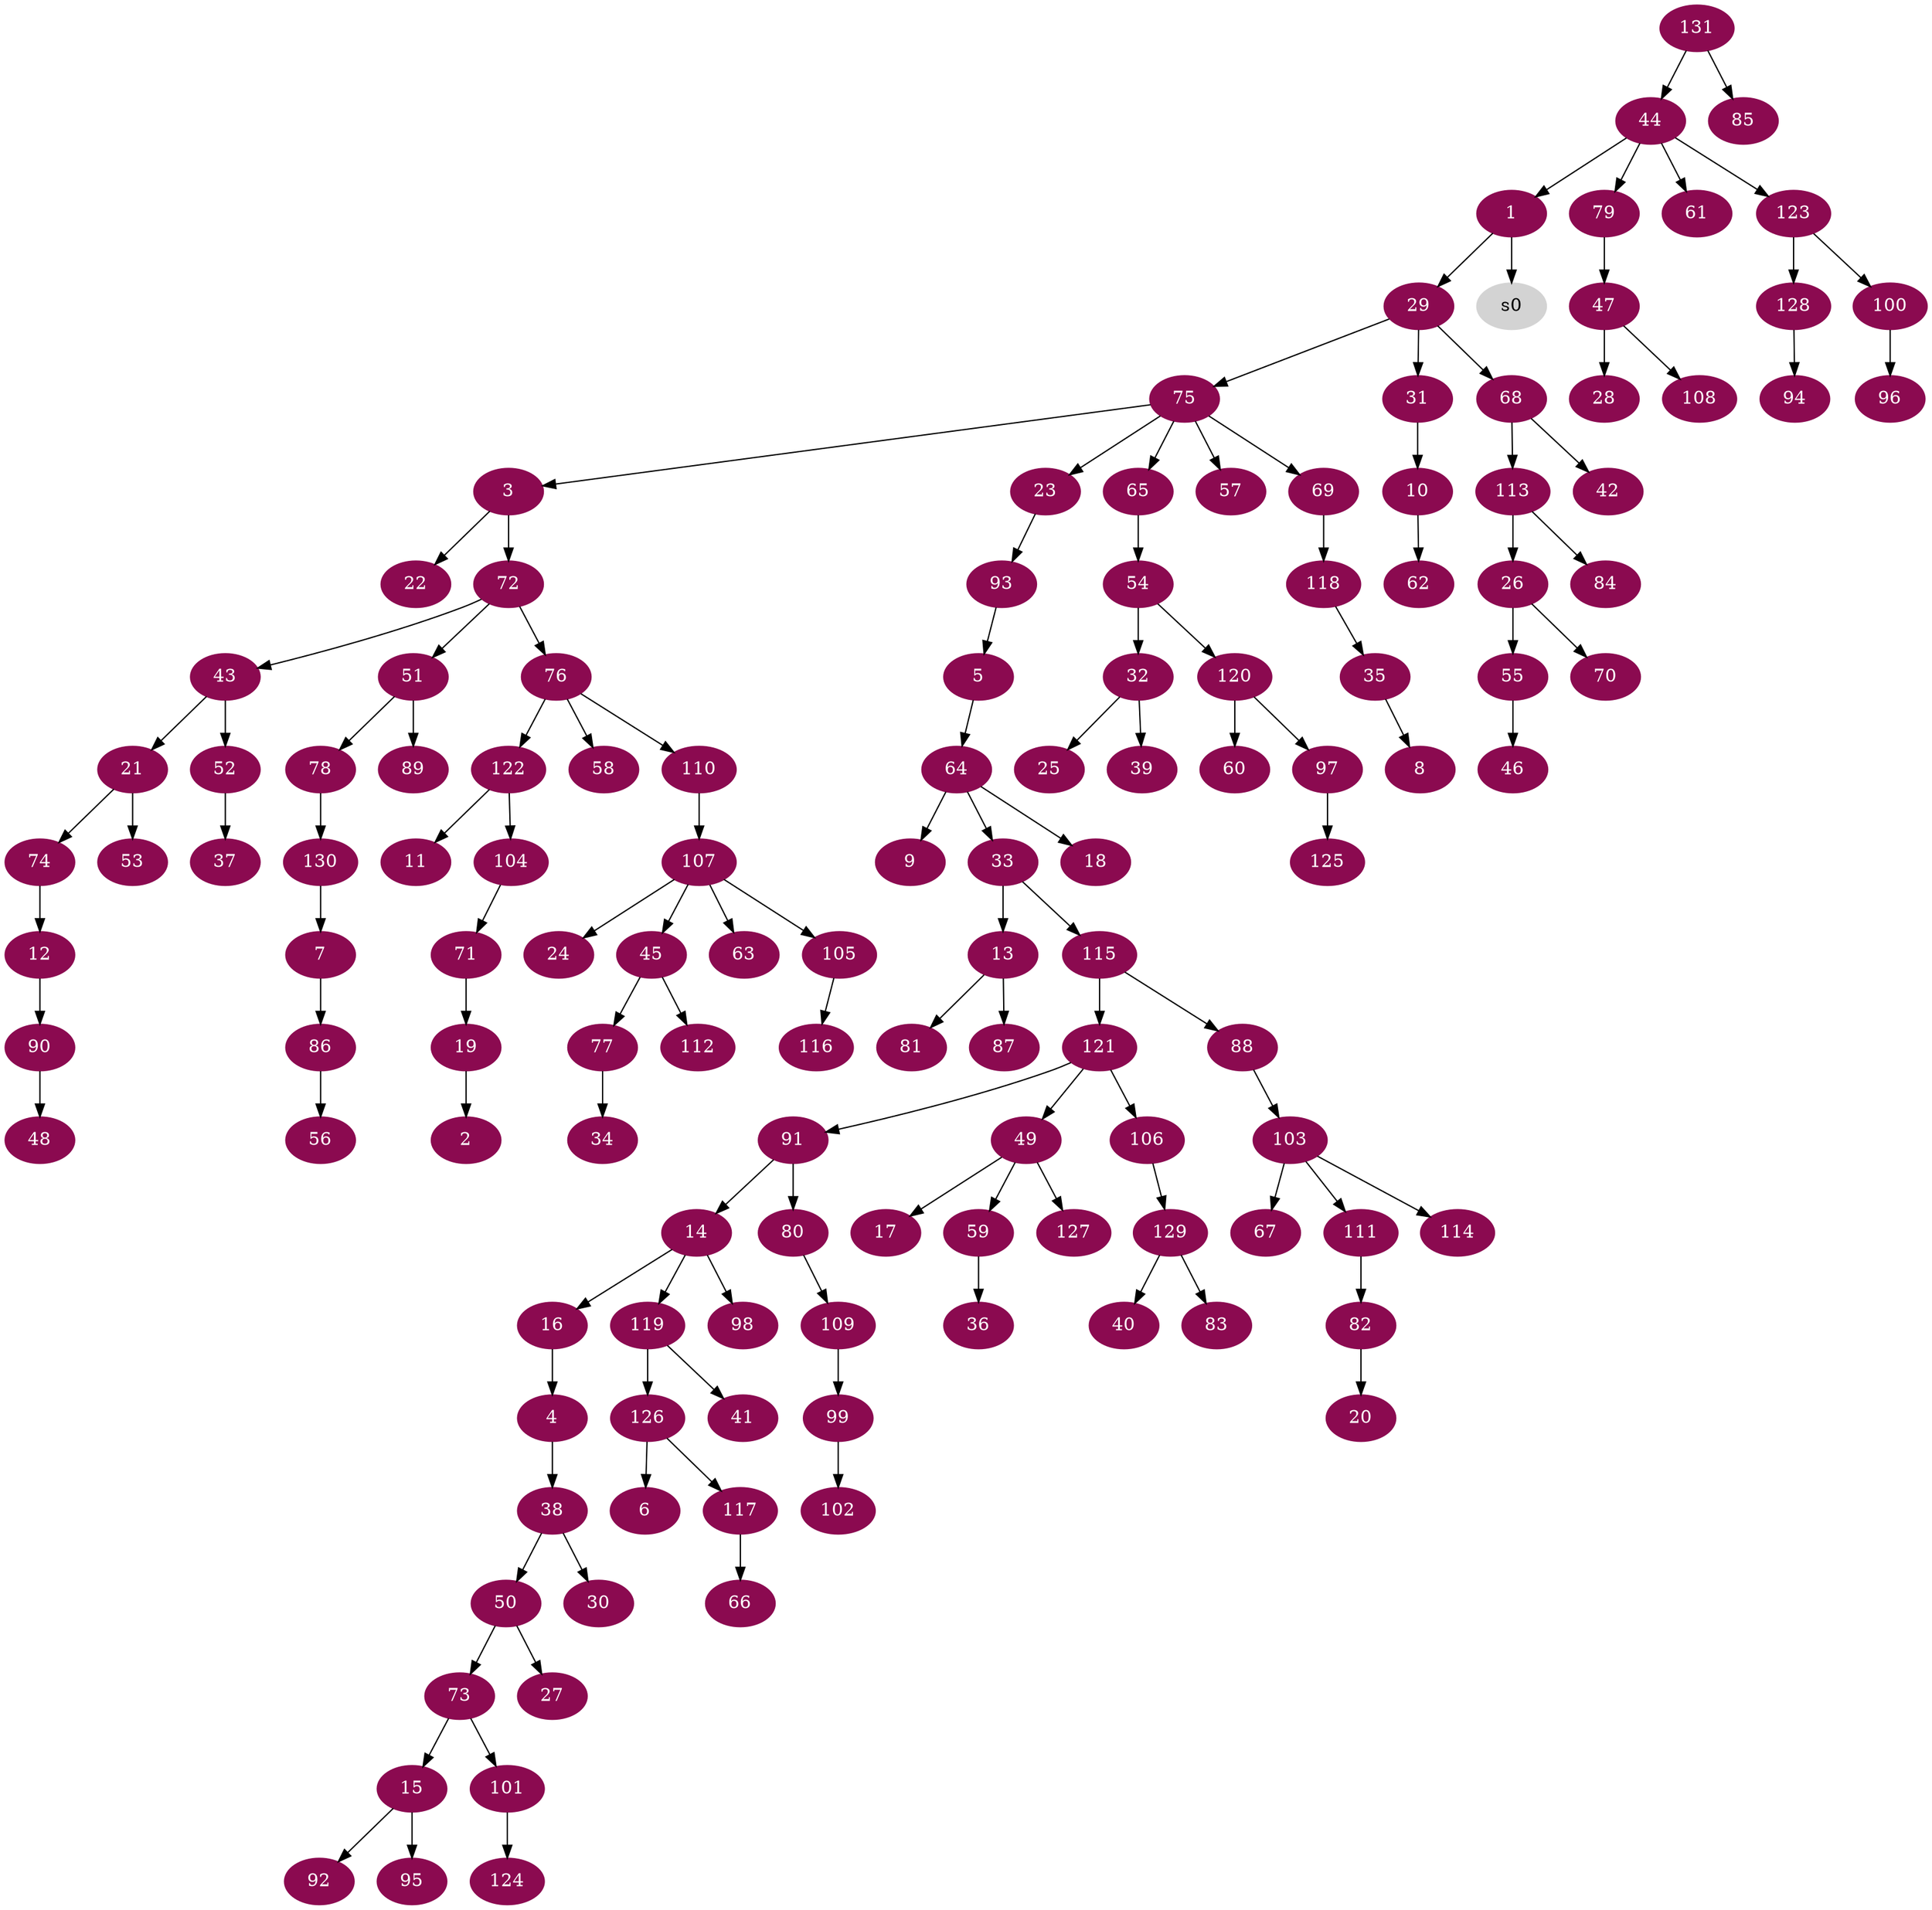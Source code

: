 digraph G {
node [color=deeppink4, style=filled, fontcolor=white];
44 -> 1;
19 -> 2;
75 -> 3;
16 -> 4;
93 -> 5;
126 -> 6;
130 -> 7;
35 -> 8;
64 -> 9;
31 -> 10;
122 -> 11;
74 -> 12;
33 -> 13;
91 -> 14;
73 -> 15;
14 -> 16;
49 -> 17;
64 -> 18;
71 -> 19;
82 -> 20;
43 -> 21;
3 -> 22;
75 -> 23;
107 -> 24;
32 -> 25;
113 -> 26;
50 -> 27;
47 -> 28;
1 -> 29;
38 -> 30;
29 -> 31;
54 -> 32;
64 -> 33;
77 -> 34;
118 -> 35;
59 -> 36;
52 -> 37;
4 -> 38;
32 -> 39;
129 -> 40;
119 -> 41;
68 -> 42;
72 -> 43;
131 -> 44;
107 -> 45;
55 -> 46;
79 -> 47;
90 -> 48;
121 -> 49;
38 -> 50;
72 -> 51;
43 -> 52;
21 -> 53;
65 -> 54;
26 -> 55;
86 -> 56;
75 -> 57;
76 -> 58;
49 -> 59;
120 -> 60;
44 -> 61;
10 -> 62;
107 -> 63;
5 -> 64;
75 -> 65;
117 -> 66;
103 -> 67;
29 -> 68;
75 -> 69;
26 -> 70;
104 -> 71;
3 -> 72;
50 -> 73;
21 -> 74;
29 -> 75;
72 -> 76;
45 -> 77;
51 -> 78;
44 -> 79;
91 -> 80;
13 -> 81;
111 -> 82;
129 -> 83;
113 -> 84;
131 -> 85;
7 -> 86;
13 -> 87;
115 -> 88;
51 -> 89;
12 -> 90;
121 -> 91;
15 -> 92;
23 -> 93;
128 -> 94;
15 -> 95;
100 -> 96;
120 -> 97;
14 -> 98;
109 -> 99;
123 -> 100;
73 -> 101;
99 -> 102;
88 -> 103;
122 -> 104;
107 -> 105;
121 -> 106;
110 -> 107;
47 -> 108;
80 -> 109;
76 -> 110;
103 -> 111;
45 -> 112;
68 -> 113;
103 -> 114;
33 -> 115;
105 -> 116;
126 -> 117;
69 -> 118;
14 -> 119;
54 -> 120;
115 -> 121;
76 -> 122;
44 -> 123;
101 -> 124;
97 -> 125;
119 -> 126;
49 -> 127;
123 -> 128;
106 -> 129;
78 -> 130;
node [color=lightgrey, style=filled, fontcolor=black];
1 -> s0;
}

